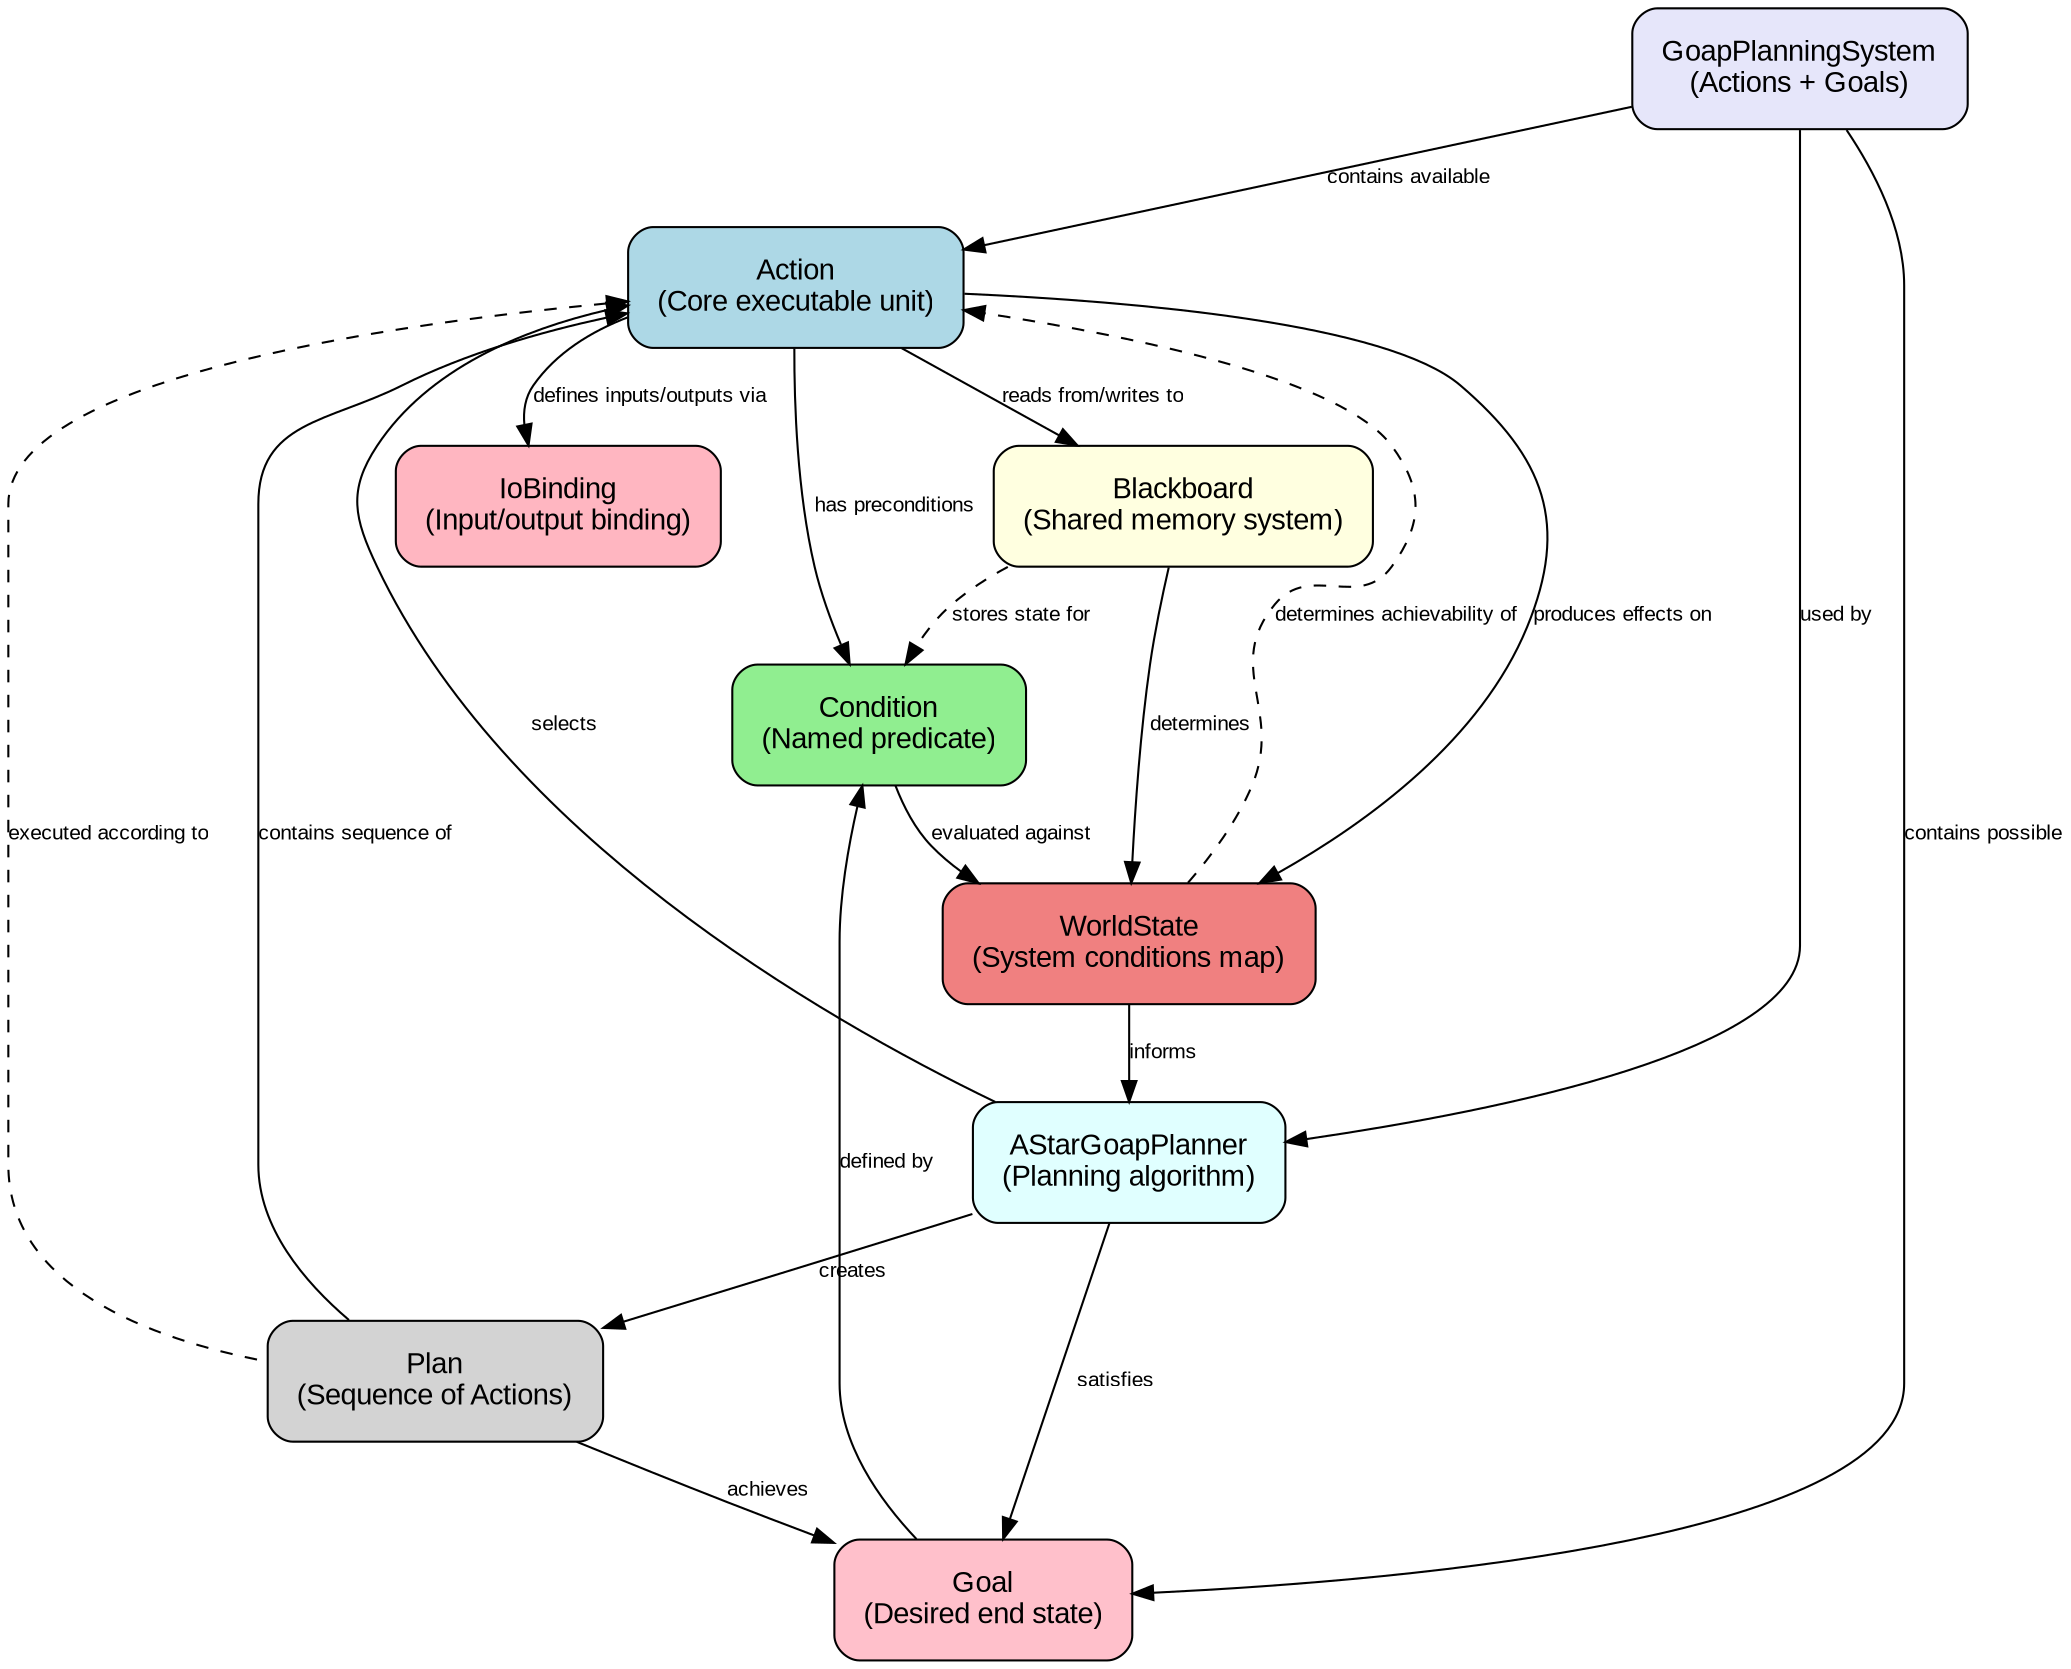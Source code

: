 digraph PlanningSystem {
    // Node styling
    node [shape=box, style="filled,rounded", fontname="Arial", margin=0.2];
    edge [fontname="Arial", fontsize=10];
    
    // Key components
    Action [fillcolor=lightblue, label="Action\n(Core executable unit)"];
    Condition [fillcolor=lightgreen, label="Condition\n(Named predicate)"];
    Blackboard [fillcolor=lightyellow, label="Blackboard\n(Shared memory system)"];
    WorldState [fillcolor=lightcoral, label="WorldState\n(System conditions map)"];
    Plan [fillcolor=lightgrey, label="Plan\n(Sequence of Actions)"];
    Goal [fillcolor=pink, label="Goal\n(Desired end state)"];
    Planner [fillcolor=lightcyan, label="AStarGoapPlanner\n(Planning algorithm)"];
    GoapPlanningSystem [fillcolor=lavender, label="GoapPlanningSystem\n(Actions + Goals)"];
    IoBinding [fillcolor=lightpink, label="IoBinding\n(Input/output binding)"];
    
    // Relationships
    Action -> Condition [label="has preconditions"];
    Action -> WorldState [label="produces effects on"];
    Action -> Blackboard [label="reads from/writes to"];
    Action -> IoBinding [label="defines inputs/outputs via"];
    
    Condition -> WorldState [label="evaluated against"];
    
    Goal -> Condition [label="defined by"];
    
    Blackboard -> WorldState [label="determines"];
    
    WorldState -> Planner [label="informs"];
    
    Planner -> Plan [label="creates"];
    Planner -> Action [label="selects"];
    Planner -> Goal [label="satisfies"];
    
    Plan -> Action [label="contains sequence of"];
    Plan -> Goal [label="achieves"];
    
    GoapPlanningSystem -> Action [label="contains available"];
    GoapPlanningSystem -> Goal [label="contains possible"];
    GoapPlanningSystem -> Planner [label="used by"];
    
    // Additional relationships
    Blackboard -> Condition [label="stores state for", style="dashed"];
    WorldState -> Action [label="determines achievability of", style="dashed"];
    Action -> Plan [label="executed according to", dir="back", style="dashed"];
}